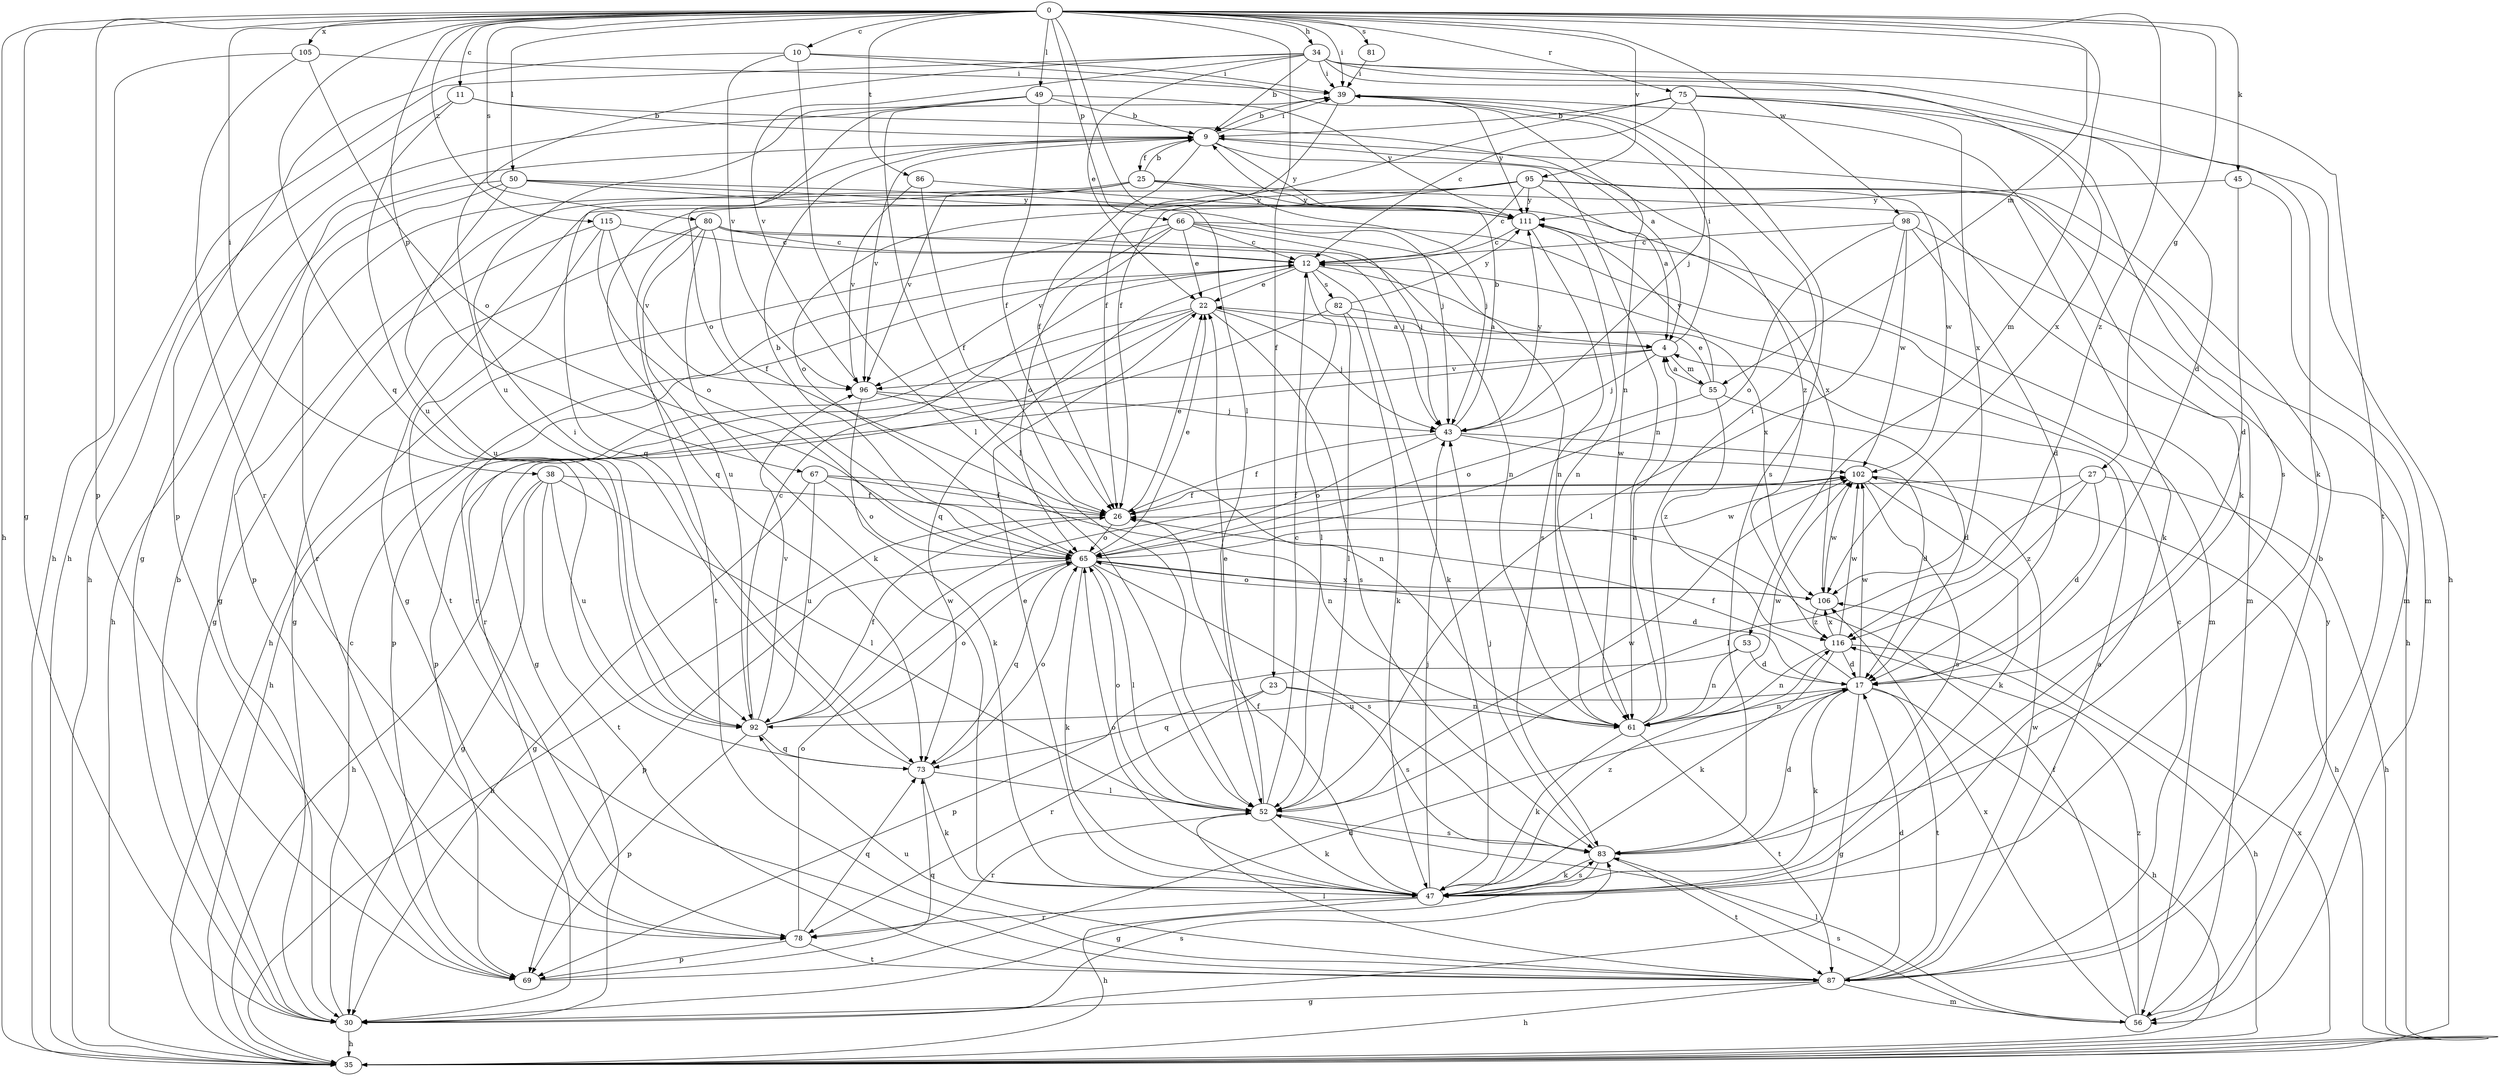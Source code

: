 strict digraph  {
0;
4;
9;
10;
11;
12;
17;
22;
23;
25;
26;
27;
30;
34;
35;
38;
39;
43;
45;
47;
49;
50;
52;
53;
55;
56;
61;
65;
66;
67;
69;
73;
75;
78;
80;
81;
82;
83;
86;
87;
92;
95;
96;
98;
102;
105;
106;
111;
115;
116;
0 -> 10  [label=c];
0 -> 11  [label=c];
0 -> 23  [label=f];
0 -> 27  [label=g];
0 -> 30  [label=g];
0 -> 34  [label=h];
0 -> 35  [label=h];
0 -> 38  [label=i];
0 -> 39  [label=i];
0 -> 45  [label=k];
0 -> 49  [label=l];
0 -> 50  [label=l];
0 -> 52  [label=l];
0 -> 53  [label=m];
0 -> 55  [label=m];
0 -> 66  [label=p];
0 -> 67  [label=p];
0 -> 69  [label=p];
0 -> 73  [label=q];
0 -> 75  [label=r];
0 -> 80  [label=s];
0 -> 81  [label=s];
0 -> 86  [label=t];
0 -> 95  [label=v];
0 -> 98  [label=w];
0 -> 105  [label=x];
0 -> 115  [label=z];
0 -> 116  [label=z];
4 -> 39  [label=i];
4 -> 43  [label=j];
4 -> 55  [label=m];
4 -> 69  [label=p];
4 -> 96  [label=v];
9 -> 25  [label=f];
9 -> 26  [label=f];
9 -> 39  [label=i];
9 -> 61  [label=n];
9 -> 73  [label=q];
9 -> 96  [label=v];
9 -> 111  [label=y];
9 -> 116  [label=z];
10 -> 39  [label=i];
10 -> 52  [label=l];
10 -> 61  [label=n];
10 -> 69  [label=p];
10 -> 96  [label=v];
11 -> 4  [label=a];
11 -> 9  [label=b];
11 -> 35  [label=h];
11 -> 92  [label=u];
12 -> 22  [label=e];
12 -> 47  [label=k];
12 -> 52  [label=l];
12 -> 73  [label=q];
12 -> 78  [label=r];
12 -> 82  [label=s];
12 -> 106  [label=x];
17 -> 26  [label=f];
17 -> 30  [label=g];
17 -> 35  [label=h];
17 -> 47  [label=k];
17 -> 61  [label=n];
17 -> 87  [label=t];
17 -> 92  [label=u];
17 -> 102  [label=w];
22 -> 4  [label=a];
22 -> 35  [label=h];
22 -> 43  [label=j];
22 -> 69  [label=p];
22 -> 78  [label=r];
22 -> 83  [label=s];
23 -> 61  [label=n];
23 -> 73  [label=q];
23 -> 78  [label=r];
23 -> 83  [label=s];
25 -> 9  [label=b];
25 -> 30  [label=g];
25 -> 43  [label=j];
25 -> 56  [label=m];
25 -> 73  [label=q];
25 -> 96  [label=v];
25 -> 111  [label=y];
26 -> 22  [label=e];
26 -> 35  [label=h];
26 -> 65  [label=o];
27 -> 17  [label=d];
27 -> 26  [label=f];
27 -> 35  [label=h];
27 -> 52  [label=l];
27 -> 116  [label=z];
30 -> 9  [label=b];
30 -> 12  [label=c];
30 -> 35  [label=h];
30 -> 83  [label=s];
34 -> 9  [label=b];
34 -> 17  [label=d];
34 -> 22  [label=e];
34 -> 35  [label=h];
34 -> 39  [label=i];
34 -> 47  [label=k];
34 -> 87  [label=t];
34 -> 92  [label=u];
34 -> 96  [label=v];
34 -> 106  [label=x];
35 -> 106  [label=x];
38 -> 26  [label=f];
38 -> 30  [label=g];
38 -> 35  [label=h];
38 -> 52  [label=l];
38 -> 87  [label=t];
38 -> 92  [label=u];
39 -> 9  [label=b];
39 -> 26  [label=f];
39 -> 47  [label=k];
39 -> 83  [label=s];
39 -> 111  [label=y];
43 -> 9  [label=b];
43 -> 17  [label=d];
43 -> 26  [label=f];
43 -> 65  [label=o];
43 -> 102  [label=w];
43 -> 111  [label=y];
45 -> 17  [label=d];
45 -> 56  [label=m];
45 -> 111  [label=y];
47 -> 22  [label=e];
47 -> 26  [label=f];
47 -> 35  [label=h];
47 -> 43  [label=j];
47 -> 65  [label=o];
47 -> 78  [label=r];
47 -> 83  [label=s];
47 -> 116  [label=z];
49 -> 9  [label=b];
49 -> 26  [label=f];
49 -> 30  [label=g];
49 -> 52  [label=l];
49 -> 65  [label=o];
49 -> 111  [label=y];
50 -> 35  [label=h];
50 -> 43  [label=j];
50 -> 78  [label=r];
50 -> 92  [label=u];
50 -> 106  [label=x];
50 -> 111  [label=y];
52 -> 12  [label=c];
52 -> 22  [label=e];
52 -> 47  [label=k];
52 -> 65  [label=o];
52 -> 78  [label=r];
52 -> 83  [label=s];
52 -> 102  [label=w];
53 -> 17  [label=d];
53 -> 61  [label=n];
53 -> 69  [label=p];
55 -> 4  [label=a];
55 -> 17  [label=d];
55 -> 22  [label=e];
55 -> 65  [label=o];
55 -> 111  [label=y];
55 -> 116  [label=z];
56 -> 26  [label=f];
56 -> 52  [label=l];
56 -> 83  [label=s];
56 -> 106  [label=x];
56 -> 111  [label=y];
56 -> 116  [label=z];
61 -> 4  [label=a];
61 -> 39  [label=i];
61 -> 47  [label=k];
61 -> 87  [label=t];
61 -> 102  [label=w];
65 -> 9  [label=b];
65 -> 17  [label=d];
65 -> 22  [label=e];
65 -> 47  [label=k];
65 -> 52  [label=l];
65 -> 69  [label=p];
65 -> 73  [label=q];
65 -> 83  [label=s];
65 -> 102  [label=w];
65 -> 106  [label=x];
66 -> 12  [label=c];
66 -> 22  [label=e];
66 -> 35  [label=h];
66 -> 43  [label=j];
66 -> 56  [label=m];
66 -> 61  [label=n];
66 -> 65  [label=o];
66 -> 96  [label=v];
67 -> 26  [label=f];
67 -> 30  [label=g];
67 -> 61  [label=n];
67 -> 65  [label=o];
67 -> 92  [label=u];
69 -> 17  [label=d];
69 -> 73  [label=q];
73 -> 39  [label=i];
73 -> 47  [label=k];
73 -> 52  [label=l];
73 -> 65  [label=o];
75 -> 9  [label=b];
75 -> 12  [label=c];
75 -> 26  [label=f];
75 -> 35  [label=h];
75 -> 43  [label=j];
75 -> 83  [label=s];
75 -> 106  [label=x];
78 -> 65  [label=o];
78 -> 69  [label=p];
78 -> 73  [label=q];
78 -> 87  [label=t];
80 -> 12  [label=c];
80 -> 26  [label=f];
80 -> 30  [label=g];
80 -> 43  [label=j];
80 -> 47  [label=k];
80 -> 61  [label=n];
80 -> 87  [label=t];
80 -> 92  [label=u];
81 -> 39  [label=i];
82 -> 4  [label=a];
82 -> 30  [label=g];
82 -> 47  [label=k];
82 -> 52  [label=l];
82 -> 111  [label=y];
83 -> 17  [label=d];
83 -> 30  [label=g];
83 -> 43  [label=j];
83 -> 47  [label=k];
83 -> 87  [label=t];
86 -> 26  [label=f];
86 -> 96  [label=v];
86 -> 111  [label=y];
87 -> 4  [label=a];
87 -> 9  [label=b];
87 -> 12  [label=c];
87 -> 17  [label=d];
87 -> 30  [label=g];
87 -> 35  [label=h];
87 -> 52  [label=l];
87 -> 56  [label=m];
87 -> 92  [label=u];
87 -> 102  [label=w];
92 -> 12  [label=c];
92 -> 26  [label=f];
92 -> 65  [label=o];
92 -> 69  [label=p];
92 -> 73  [label=q];
92 -> 96  [label=v];
92 -> 102  [label=w];
95 -> 4  [label=a];
95 -> 12  [label=c];
95 -> 30  [label=g];
95 -> 47  [label=k];
95 -> 56  [label=m];
95 -> 65  [label=o];
95 -> 69  [label=p];
95 -> 102  [label=w];
95 -> 111  [label=y];
96 -> 43  [label=j];
96 -> 47  [label=k];
96 -> 61  [label=n];
98 -> 12  [label=c];
98 -> 17  [label=d];
98 -> 35  [label=h];
98 -> 52  [label=l];
98 -> 65  [label=o];
98 -> 102  [label=w];
102 -> 26  [label=f];
102 -> 35  [label=h];
102 -> 47  [label=k];
102 -> 83  [label=s];
105 -> 35  [label=h];
105 -> 39  [label=i];
105 -> 65  [label=o];
105 -> 78  [label=r];
106 -> 65  [label=o];
106 -> 102  [label=w];
106 -> 116  [label=z];
111 -> 12  [label=c];
111 -> 61  [label=n];
111 -> 83  [label=s];
115 -> 12  [label=c];
115 -> 30  [label=g];
115 -> 65  [label=o];
115 -> 87  [label=t];
115 -> 96  [label=v];
116 -> 17  [label=d];
116 -> 35  [label=h];
116 -> 47  [label=k];
116 -> 61  [label=n];
116 -> 102  [label=w];
116 -> 106  [label=x];
}
